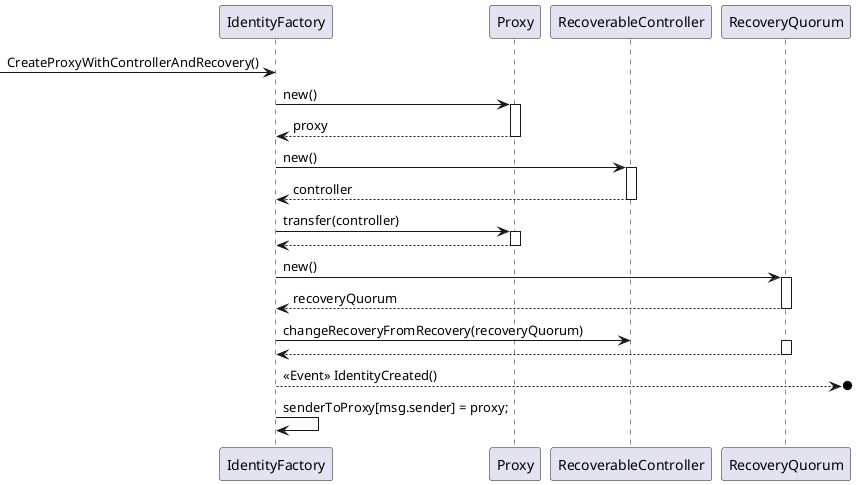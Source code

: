 @startuml
participant IdentityFactory as if
participant Proxy as p
participant RecoverableController as rc
participant RecoveryQuorum as rq

->if:CreateProxyWithControllerAndRecovery()

if->p: new()
activate p
p-->if:proxy
deactivate p

if->rc: new()
activate rc
rc-->if:controller
deactivate rc

if->p:transfer(controller)
activate p
p-->if
deactivate p


if->rq:new()
activate rq
rq-->if:recoveryQuorum
deactivate rq

if->rc:changeRecoveryFromRecovery(recoveryQuorum)
activate rq
rq-->if
deactivate rq

if-->o]: <<Event>> IdentityCreated()
if->if:senderToProxy[msg.sender] = proxy;


@enduml
